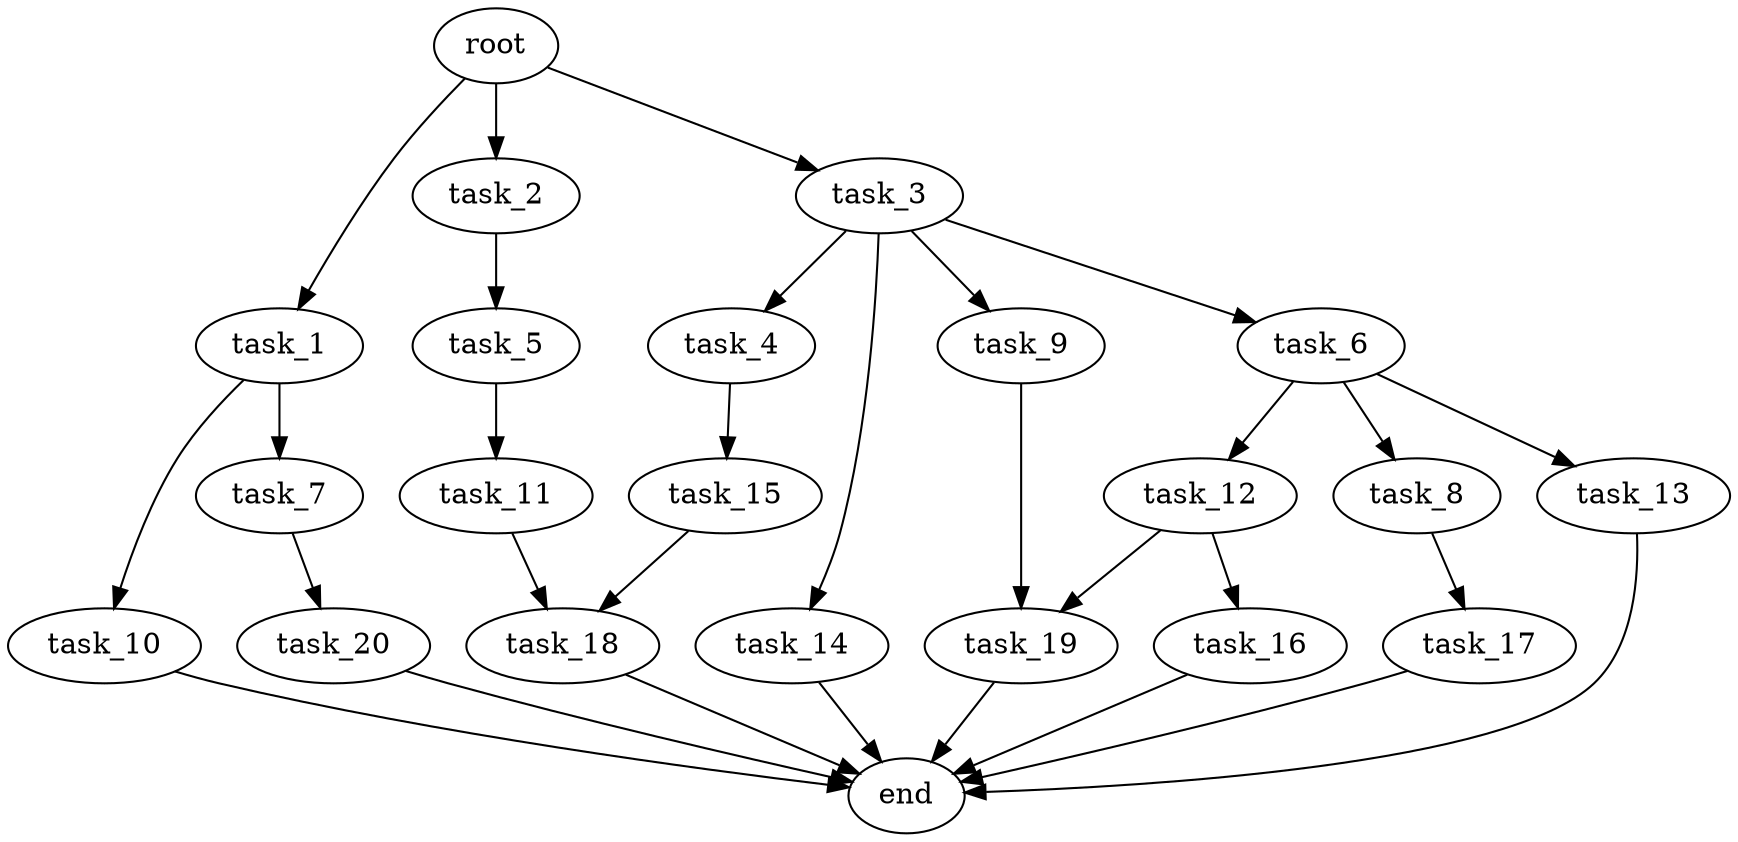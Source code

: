 digraph G {
  root [size="0.000000e+00"];
  task_1 [size="3.840935e+10"];
  task_2 [size="9.632524e+10"];
  task_3 [size="3.145722e+10"];
  task_4 [size="1.399162e+10"];
  task_5 [size="2.770400e+10"];
  task_6 [size="8.434029e+09"];
  task_7 [size="5.534413e+10"];
  task_8 [size="6.000479e+10"];
  task_9 [size="6.076323e+10"];
  task_10 [size="7.789918e+10"];
  task_11 [size="6.905070e+10"];
  task_12 [size="8.479073e+10"];
  task_13 [size="6.584395e+10"];
  task_14 [size="3.017192e+10"];
  task_15 [size="5.177974e+10"];
  task_16 [size="5.095716e+10"];
  task_17 [size="7.478689e+10"];
  task_18 [size="2.956125e+10"];
  task_19 [size="5.466367e+09"];
  task_20 [size="8.979228e+10"];
  end [size="0.000000e+00"];

  root -> task_1 [size="1.000000e-12"];
  root -> task_2 [size="1.000000e-12"];
  root -> task_3 [size="1.000000e-12"];
  task_1 -> task_7 [size="5.534413e+08"];
  task_1 -> task_10 [size="7.789918e+08"];
  task_2 -> task_5 [size="2.770400e+08"];
  task_3 -> task_4 [size="1.399162e+08"];
  task_3 -> task_6 [size="8.434029e+07"];
  task_3 -> task_9 [size="6.076323e+08"];
  task_3 -> task_14 [size="3.017192e+08"];
  task_4 -> task_15 [size="5.177974e+08"];
  task_5 -> task_11 [size="6.905070e+08"];
  task_6 -> task_8 [size="6.000479e+08"];
  task_6 -> task_12 [size="8.479073e+08"];
  task_6 -> task_13 [size="6.584395e+08"];
  task_7 -> task_20 [size="8.979228e+08"];
  task_8 -> task_17 [size="7.478689e+08"];
  task_9 -> task_19 [size="2.733184e+07"];
  task_10 -> end [size="1.000000e-12"];
  task_11 -> task_18 [size="1.478062e+08"];
  task_12 -> task_16 [size="5.095716e+08"];
  task_12 -> task_19 [size="2.733184e+07"];
  task_13 -> end [size="1.000000e-12"];
  task_14 -> end [size="1.000000e-12"];
  task_15 -> task_18 [size="1.478062e+08"];
  task_16 -> end [size="1.000000e-12"];
  task_17 -> end [size="1.000000e-12"];
  task_18 -> end [size="1.000000e-12"];
  task_19 -> end [size="1.000000e-12"];
  task_20 -> end [size="1.000000e-12"];
}
